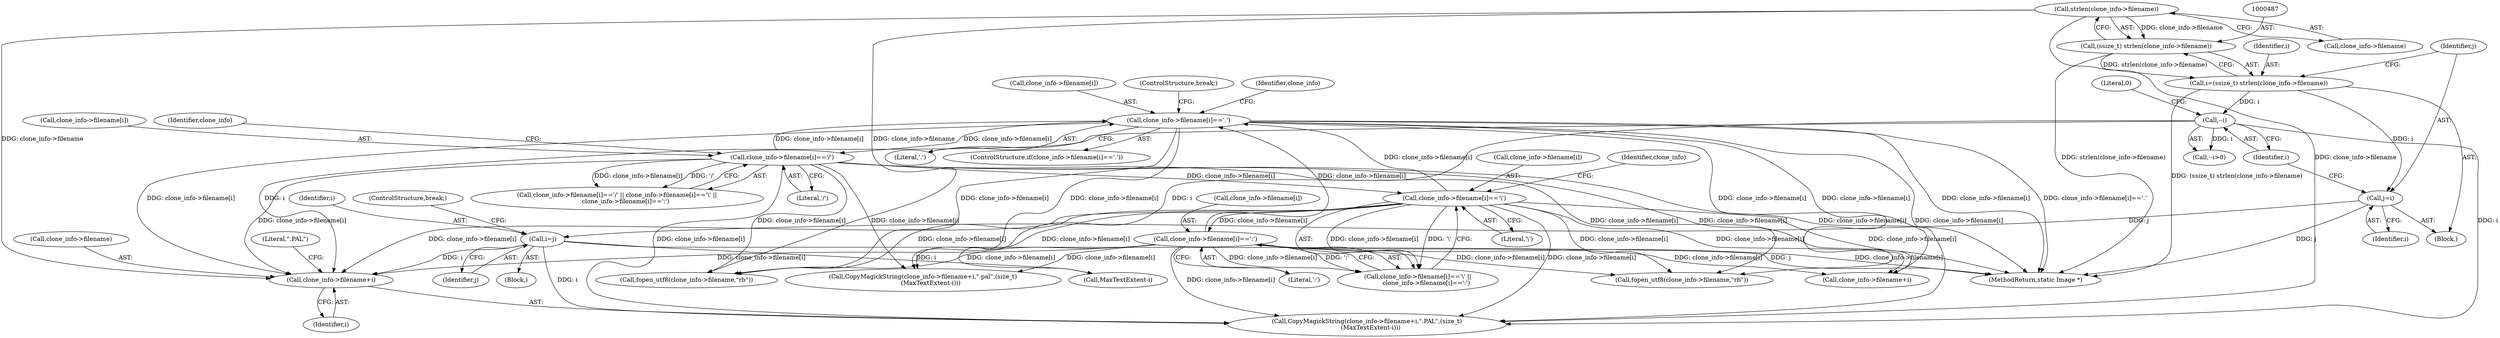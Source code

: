 digraph "0_ImageMagick_1e59b29e520d2beab73e8c78aacd5f1c0d76196d@pointer" {
"1000543" [label="(Call,clone_info->filename+i)"];
"1000488" [label="(Call,strlen(clone_info->filename))"];
"1000502" [label="(Call,clone_info->filename[i]=='.')"];
"1000528" [label="(Call,clone_info->filename[i]==':')"];
"1000521" [label="(Call,clone_info->filename[i]=='\\')"];
"1000513" [label="(Call,clone_info->filename[i]=='/')"];
"1000497" [label="(Call,--i)"];
"1000484" [label="(Call,i=(ssize_t) strlen(clone_info->filename))"];
"1000486" [label="(Call,(ssize_t) strlen(clone_info->filename))"];
"1000536" [label="(Call,i=j)"];
"1000492" [label="(Call,j=i)"];
"1001520" [label="(MethodReturn,static Image *)"];
"1000548" [label="(Literal,\".PAL\")"];
"1000498" [label="(Identifier,i)"];
"1000512" [label="(Call,clone_info->filename[i]=='/' || clone_info->filename[i]=='\\' ||\n         clone_info->filename[i]==':')"];
"1000516" [label="(Identifier,clone_info)"];
"1000551" [label="(Call,MaxTextExtent-i)"];
"1000543" [label="(Call,clone_info->filename+i)"];
"1000544" [label="(Call,clone_info->filename)"];
"1000527" [label="(Literal,'\\')"];
"1000539" [label="(ControlStructure,break;)"];
"1000560" [label="(Call,fopen_utf8(clone_info->filename,\"rb\"))"];
"1000508" [label="(Literal,'.')"];
"1000499" [label="(Literal,0)"];
"1000122" [label="(Block,)"];
"1000569" [label="(Call,CopyMagickString(clone_info->filename+i,\".pal\",(size_t)\n        (MaxTextExtent-i)))"];
"1000522" [label="(Call,clone_info->filename[i])"];
"1000537" [label="(Identifier,i)"];
"1000531" [label="(Identifier,clone_info)"];
"1000488" [label="(Call,strlen(clone_info->filename))"];
"1000529" [label="(Call,clone_info->filename[i])"];
"1000484" [label="(Call,i=(ssize_t) strlen(clone_info->filename))"];
"1000494" [label="(Identifier,i)"];
"1000514" [label="(Call,clone_info->filename[i])"];
"1000536" [label="(Call,i=j)"];
"1000493" [label="(Identifier,j)"];
"1000513" [label="(Call,clone_info->filename[i]=='/')"];
"1000519" [label="(Literal,'/')"];
"1000485" [label="(Identifier,i)"];
"1000542" [label="(Call,CopyMagickString(clone_info->filename+i,\".PAL\",(size_t)\n    (MaxTextExtent-i)))"];
"1000502" [label="(Call,clone_info->filename[i]=='.')"];
"1000547" [label="(Identifier,i)"];
"1000520" [label="(Call,clone_info->filename[i]=='\\' ||\n         clone_info->filename[i]==':')"];
"1000489" [label="(Call,clone_info->filename)"];
"1000496" [label="(Call,--i>0)"];
"1000521" [label="(Call,clone_info->filename[i]=='\\')"];
"1000503" [label="(Call,clone_info->filename[i])"];
"1000486" [label="(Call,(ssize_t) strlen(clone_info->filename))"];
"1000587" [label="(Call,fopen_utf8(clone_info->filename,\"rb\"))"];
"1000497" [label="(Call,--i)"];
"1000538" [label="(Identifier,j)"];
"1000524" [label="(Identifier,clone_info)"];
"1000570" [label="(Call,clone_info->filename+i)"];
"1000534" [label="(Literal,':')"];
"1000535" [label="(Block,)"];
"1000510" [label="(ControlStructure,break;)"];
"1000528" [label="(Call,clone_info->filename[i]==':')"];
"1000501" [label="(ControlStructure,if(clone_info->filename[i]=='.'))"];
"1000492" [label="(Call,j=i)"];
"1000543" -> "1000542"  [label="AST: "];
"1000543" -> "1000547"  [label="CFG: "];
"1000544" -> "1000543"  [label="AST: "];
"1000547" -> "1000543"  [label="AST: "];
"1000548" -> "1000543"  [label="CFG: "];
"1000488" -> "1000543"  [label="DDG: clone_info->filename"];
"1000502" -> "1000543"  [label="DDG: clone_info->filename[i]"];
"1000528" -> "1000543"  [label="DDG: clone_info->filename[i]"];
"1000521" -> "1000543"  [label="DDG: clone_info->filename[i]"];
"1000513" -> "1000543"  [label="DDG: clone_info->filename[i]"];
"1000497" -> "1000543"  [label="DDG: i"];
"1000536" -> "1000543"  [label="DDG: i"];
"1000488" -> "1000486"  [label="AST: "];
"1000488" -> "1000489"  [label="CFG: "];
"1000489" -> "1000488"  [label="AST: "];
"1000486" -> "1000488"  [label="CFG: "];
"1000488" -> "1000486"  [label="DDG: clone_info->filename"];
"1000488" -> "1000542"  [label="DDG: clone_info->filename"];
"1000488" -> "1000560"  [label="DDG: clone_info->filename"];
"1000502" -> "1000501"  [label="AST: "];
"1000502" -> "1000508"  [label="CFG: "];
"1000503" -> "1000502"  [label="AST: "];
"1000508" -> "1000502"  [label="AST: "];
"1000510" -> "1000502"  [label="CFG: "];
"1000516" -> "1000502"  [label="CFG: "];
"1000502" -> "1001520"  [label="DDG: clone_info->filename[i]"];
"1000502" -> "1001520"  [label="DDG: clone_info->filename[i]=='.'"];
"1000528" -> "1000502"  [label="DDG: clone_info->filename[i]"];
"1000521" -> "1000502"  [label="DDG: clone_info->filename[i]"];
"1000513" -> "1000502"  [label="DDG: clone_info->filename[i]"];
"1000502" -> "1000513"  [label="DDG: clone_info->filename[i]"];
"1000502" -> "1000542"  [label="DDG: clone_info->filename[i]"];
"1000502" -> "1000560"  [label="DDG: clone_info->filename[i]"];
"1000502" -> "1000569"  [label="DDG: clone_info->filename[i]"];
"1000502" -> "1000570"  [label="DDG: clone_info->filename[i]"];
"1000502" -> "1000587"  [label="DDG: clone_info->filename[i]"];
"1000528" -> "1000520"  [label="AST: "];
"1000528" -> "1000534"  [label="CFG: "];
"1000529" -> "1000528"  [label="AST: "];
"1000534" -> "1000528"  [label="AST: "];
"1000520" -> "1000528"  [label="CFG: "];
"1000528" -> "1001520"  [label="DDG: clone_info->filename[i]"];
"1000528" -> "1000520"  [label="DDG: clone_info->filename[i]"];
"1000528" -> "1000520"  [label="DDG: ':'"];
"1000521" -> "1000528"  [label="DDG: clone_info->filename[i]"];
"1000528" -> "1000542"  [label="DDG: clone_info->filename[i]"];
"1000528" -> "1000560"  [label="DDG: clone_info->filename[i]"];
"1000528" -> "1000569"  [label="DDG: clone_info->filename[i]"];
"1000528" -> "1000570"  [label="DDG: clone_info->filename[i]"];
"1000528" -> "1000587"  [label="DDG: clone_info->filename[i]"];
"1000521" -> "1000520"  [label="AST: "];
"1000521" -> "1000527"  [label="CFG: "];
"1000522" -> "1000521"  [label="AST: "];
"1000527" -> "1000521"  [label="AST: "];
"1000531" -> "1000521"  [label="CFG: "];
"1000520" -> "1000521"  [label="CFG: "];
"1000521" -> "1001520"  [label="DDG: clone_info->filename[i]"];
"1000521" -> "1000520"  [label="DDG: clone_info->filename[i]"];
"1000521" -> "1000520"  [label="DDG: '\\'"];
"1000513" -> "1000521"  [label="DDG: clone_info->filename[i]"];
"1000521" -> "1000542"  [label="DDG: clone_info->filename[i]"];
"1000521" -> "1000560"  [label="DDG: clone_info->filename[i]"];
"1000521" -> "1000569"  [label="DDG: clone_info->filename[i]"];
"1000521" -> "1000570"  [label="DDG: clone_info->filename[i]"];
"1000521" -> "1000587"  [label="DDG: clone_info->filename[i]"];
"1000513" -> "1000512"  [label="AST: "];
"1000513" -> "1000519"  [label="CFG: "];
"1000514" -> "1000513"  [label="AST: "];
"1000519" -> "1000513"  [label="AST: "];
"1000524" -> "1000513"  [label="CFG: "];
"1000512" -> "1000513"  [label="CFG: "];
"1000513" -> "1001520"  [label="DDG: clone_info->filename[i]"];
"1000513" -> "1000512"  [label="DDG: clone_info->filename[i]"];
"1000513" -> "1000512"  [label="DDG: '/'"];
"1000513" -> "1000542"  [label="DDG: clone_info->filename[i]"];
"1000513" -> "1000560"  [label="DDG: clone_info->filename[i]"];
"1000513" -> "1000569"  [label="DDG: clone_info->filename[i]"];
"1000513" -> "1000570"  [label="DDG: clone_info->filename[i]"];
"1000513" -> "1000587"  [label="DDG: clone_info->filename[i]"];
"1000497" -> "1000496"  [label="AST: "];
"1000497" -> "1000498"  [label="CFG: "];
"1000498" -> "1000497"  [label="AST: "];
"1000499" -> "1000497"  [label="CFG: "];
"1000497" -> "1000496"  [label="DDG: i"];
"1000484" -> "1000497"  [label="DDG: i"];
"1000497" -> "1000542"  [label="DDG: i"];
"1000497" -> "1000551"  [label="DDG: i"];
"1000484" -> "1000122"  [label="AST: "];
"1000484" -> "1000486"  [label="CFG: "];
"1000485" -> "1000484"  [label="AST: "];
"1000486" -> "1000484"  [label="AST: "];
"1000493" -> "1000484"  [label="CFG: "];
"1000484" -> "1001520"  [label="DDG: (ssize_t) strlen(clone_info->filename)"];
"1000486" -> "1000484"  [label="DDG: strlen(clone_info->filename)"];
"1000484" -> "1000492"  [label="DDG: i"];
"1000487" -> "1000486"  [label="AST: "];
"1000486" -> "1001520"  [label="DDG: strlen(clone_info->filename)"];
"1000536" -> "1000535"  [label="AST: "];
"1000536" -> "1000538"  [label="CFG: "];
"1000537" -> "1000536"  [label="AST: "];
"1000538" -> "1000536"  [label="AST: "];
"1000539" -> "1000536"  [label="CFG: "];
"1000536" -> "1001520"  [label="DDG: j"];
"1000492" -> "1000536"  [label="DDG: j"];
"1000536" -> "1000542"  [label="DDG: i"];
"1000536" -> "1000551"  [label="DDG: i"];
"1000492" -> "1000122"  [label="AST: "];
"1000492" -> "1000494"  [label="CFG: "];
"1000493" -> "1000492"  [label="AST: "];
"1000494" -> "1000492"  [label="AST: "];
"1000498" -> "1000492"  [label="CFG: "];
"1000492" -> "1001520"  [label="DDG: j"];
}

